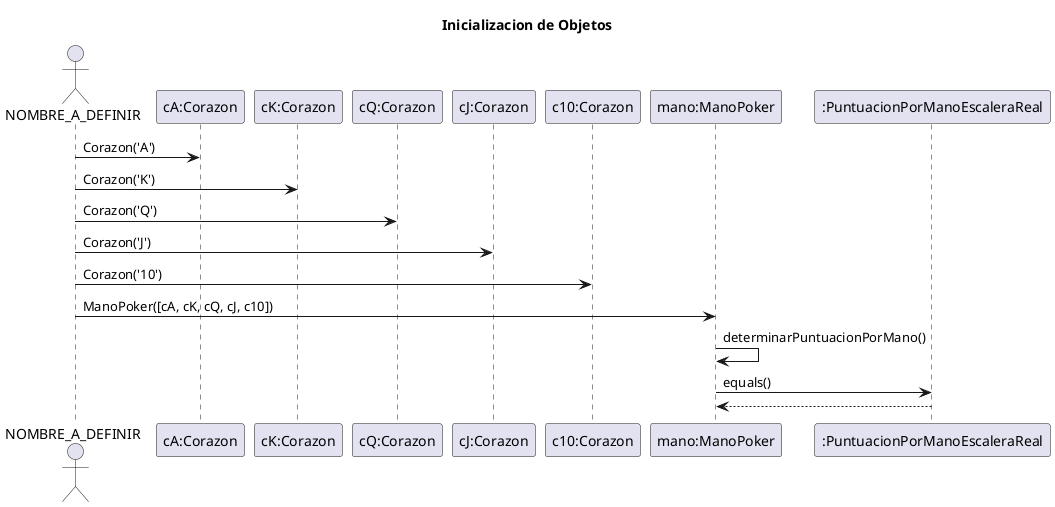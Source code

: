 @startuml Diagrama de secuencia

title Inicializacion de Objetos

actor NOMBRE_A_DEFINIR
participant "cA:Corazon" as  Carta1
participant "cK:Corazon" as  Carta2
participant "cQ:Corazon" as  Carta3
participant "cJ:Corazon" as  Carta4
participant "c10:Corazon" as  Carta5
participant "mano:ManoPoker" as Mano
participant ":PuntuacionPorManoEscaleraReal" as PuntuacionPorManoEscaleraReal

NOMBRE_A_DEFINIR -> Carta1: Corazon('A')
NOMBRE_A_DEFINIR -> Carta2: Corazon('K')
NOMBRE_A_DEFINIR -> Carta3: Corazon('Q')
NOMBRE_A_DEFINIR -> Carta4: Corazon('J')
NOMBRE_A_DEFINIR -> Carta5: Corazon('10')
NOMBRE_A_DEFINIR -> Mano: ManoPoker([cA, cK, cQ, cJ, c10])
Mano -> Mano: determinarPuntuacionPorMano()
Mano -> PuntuacionPorManoEscaleraReal: equals()
Mano <-- PuntuacionPorManoEscaleraReal






@enduml